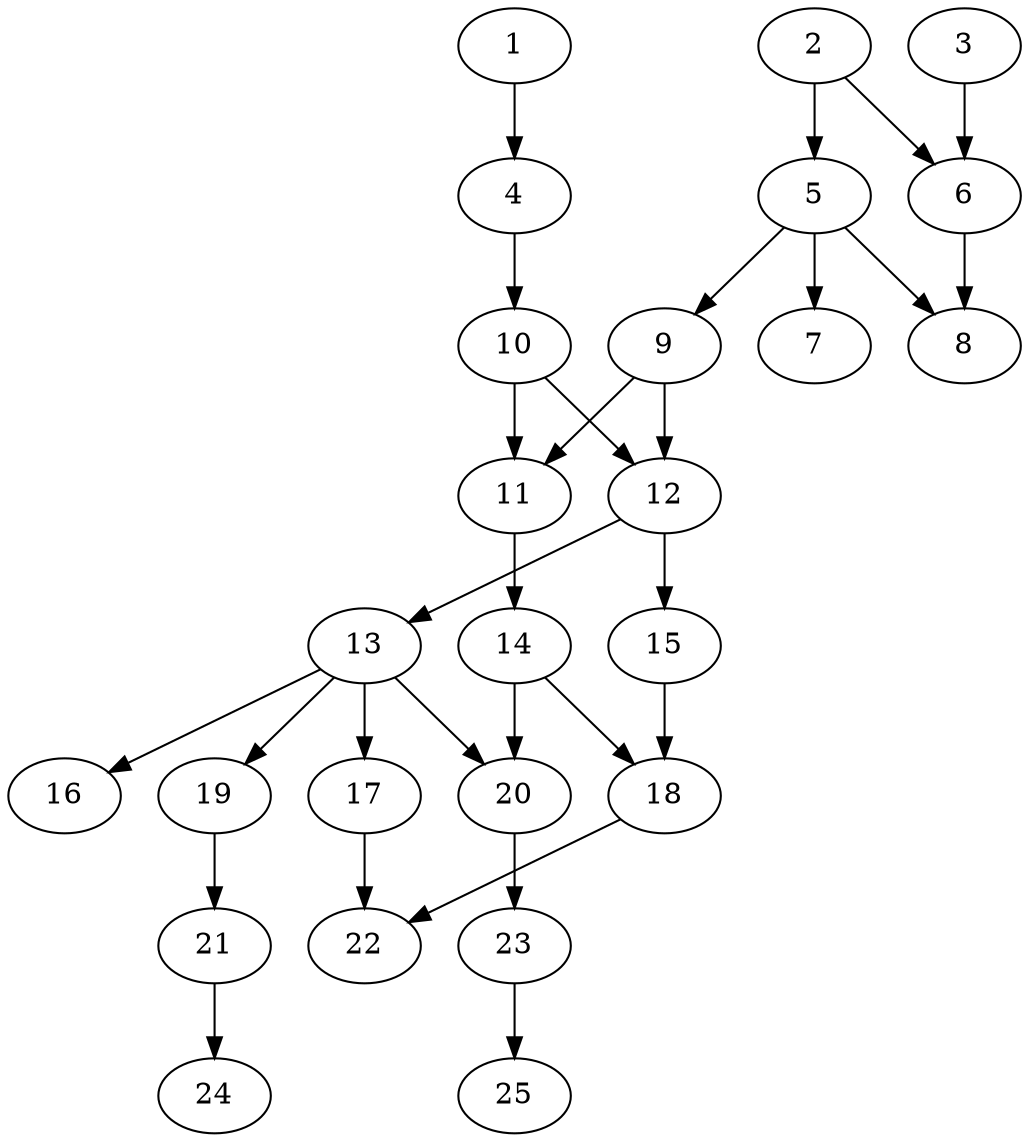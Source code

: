 // DAG automatically generated by daggen at Thu Oct  3 14:00:39 2019
// ./daggen --dot -n 25 --ccr 0.3 --fat 0.5 --regular 0.5 --density 0.5 --mindata 5242880 --maxdata 52428800 
digraph G {
  1 [size="101751467", alpha="0.20", expect_size="30525440"] 
  1 -> 4 [size ="30525440"]
  2 [size="128979627", alpha="0.06", expect_size="38693888"] 
  2 -> 5 [size ="38693888"]
  2 -> 6 [size ="38693888"]
  3 [size="55572480", alpha="0.07", expect_size="16671744"] 
  3 -> 6 [size ="16671744"]
  4 [size="173711360", alpha="0.09", expect_size="52113408"] 
  4 -> 10 [size ="52113408"]
  5 [size="122637653", alpha="0.06", expect_size="36791296"] 
  5 -> 7 [size ="36791296"]
  5 -> 8 [size ="36791296"]
  5 -> 9 [size ="36791296"]
  6 [size="169574400", alpha="0.09", expect_size="50872320"] 
  6 -> 8 [size ="50872320"]
  7 [size="94259200", alpha="0.16", expect_size="28277760"] 
  8 [size="121914027", alpha="0.04", expect_size="36574208"] 
  9 [size="164587520", alpha="0.09", expect_size="49376256"] 
  9 -> 11 [size ="49376256"]
  9 -> 12 [size ="49376256"]
  10 [size="75257173", alpha="0.17", expect_size="22577152"] 
  10 -> 11 [size ="22577152"]
  10 -> 12 [size ="22577152"]
  11 [size="157392213", alpha="0.00", expect_size="47217664"] 
  11 -> 14 [size ="47217664"]
  12 [size="154610347", alpha="0.04", expect_size="46383104"] 
  12 -> 13 [size ="46383104"]
  12 -> 15 [size ="46383104"]
  13 [size="44724907", alpha="0.04", expect_size="13417472"] 
  13 -> 16 [size ="13417472"]
  13 -> 17 [size ="13417472"]
  13 -> 19 [size ="13417472"]
  13 -> 20 [size ="13417472"]
  14 [size="101471573", alpha="0.20", expect_size="30441472"] 
  14 -> 18 [size ="30441472"]
  14 -> 20 [size ="30441472"]
  15 [size="174312107", alpha="0.18", expect_size="52293632"] 
  15 -> 18 [size ="52293632"]
  16 [size="62894080", alpha="0.13", expect_size="18868224"] 
  17 [size="136939520", alpha="0.13", expect_size="41081856"] 
  17 -> 22 [size ="41081856"]
  18 [size="105837227", alpha="0.02", expect_size="31751168"] 
  18 -> 22 [size ="31751168"]
  19 [size="140236800", alpha="0.04", expect_size="42071040"] 
  19 -> 21 [size ="42071040"]
  20 [size="54589440", alpha="0.03", expect_size="16376832"] 
  20 -> 23 [size ="16376832"]
  21 [size="28153173", alpha="0.12", expect_size="8445952"] 
  21 -> 24 [size ="8445952"]
  22 [size="30621013", alpha="0.16", expect_size="9186304"] 
  23 [size="60750507", alpha="0.05", expect_size="18225152"] 
  23 -> 25 [size ="18225152"]
  24 [size="89787733", alpha="0.13", expect_size="26936320"] 
  25 [size="89453227", alpha="0.15", expect_size="26835968"] 
}
